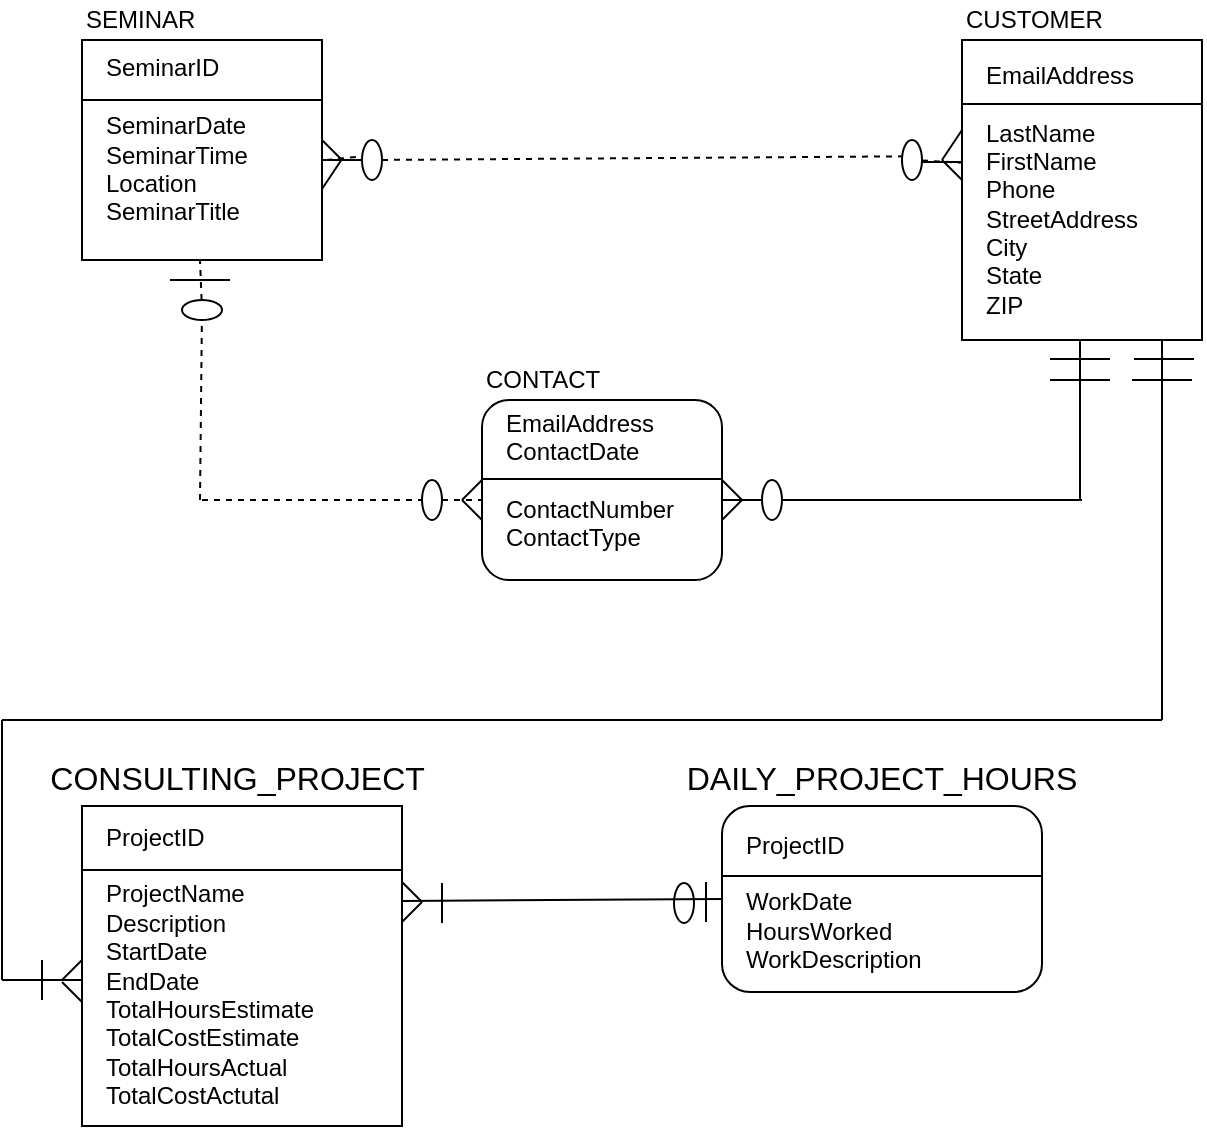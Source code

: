 <mxfile version="12.1.8" type="device" pages="1"><diagram id="TK3MzHxlvlNjMmUHWLKj" name="Page-1"><mxGraphModel dx="1025" dy="868" grid="1" gridSize="10" guides="1" tooltips="1" connect="1" arrows="1" fold="1" page="1" pageScale="1" pageWidth="850" pageHeight="1100" math="0" shadow="0"><root><mxCell id="0"/><mxCell id="1" parent="0"/><mxCell id="aLvGslZB75ykxeKDhU8L-11" value="" style="endArrow=none;html=1;" edge="1" parent="1"><mxGeometry width="50" height="50" relative="1" as="geometry"><mxPoint x="360" y="501" as="sourcePoint"/><mxPoint x="370" y="491" as="targetPoint"/></mxGeometry></mxCell><mxCell id="aLvGslZB75ykxeKDhU8L-12" value="" style="endArrow=none;html=1;" edge="1" parent="1"><mxGeometry width="50" height="50" relative="1" as="geometry"><mxPoint x="370" y="491" as="sourcePoint"/><mxPoint x="360" y="481" as="targetPoint"/></mxGeometry></mxCell><mxCell id="aLvGslZB75ykxeKDhU8L-15" value="" style="endArrow=none;html=1;" edge="1" parent="1"><mxGeometry width="50" height="50" relative="1" as="geometry"><mxPoint x="512" y="501" as="sourcePoint"/><mxPoint x="512" y="481" as="targetPoint"/></mxGeometry></mxCell><mxCell id="aLvGslZB75ykxeKDhU8L-16" value="" style="endArrow=none;html=1;" edge="1" parent="1"><mxGeometry width="50" height="50" relative="1" as="geometry"><mxPoint x="380" y="501.5" as="sourcePoint"/><mxPoint x="380" y="481.5" as="targetPoint"/></mxGeometry></mxCell><mxCell id="aLvGslZB75ykxeKDhU8L-18" value="" style="ellipse;whiteSpace=wrap;html=1;" vertex="1" parent="1"><mxGeometry x="496" y="481.5" width="10" height="20" as="geometry"/></mxCell><mxCell id="aLvGslZB75ykxeKDhU8L-19" value="" style="endArrow=none;html=1;entryX=0;entryY=0.5;entryDx=0;entryDy=0;" edge="1" parent="1" target="aLvGslZB75ykxeKDhU8L-6"><mxGeometry width="50" height="50" relative="1" as="geometry"><mxPoint x="360.0" y="490.5" as="sourcePoint"/><mxPoint x="460" y="491" as="targetPoint"/></mxGeometry></mxCell><mxCell id="aLvGslZB75ykxeKDhU8L-38" value="" style="group" vertex="1" connectable="0" parent="1"><mxGeometry x="400" y="220" width="120" height="110" as="geometry"/></mxCell><mxCell id="aLvGslZB75ykxeKDhU8L-25" value="" style="rounded=1;whiteSpace=wrap;html=1;" vertex="1" parent="aLvGslZB75ykxeKDhU8L-38"><mxGeometry y="20" width="120" height="90" as="geometry"/></mxCell><mxCell id="aLvGslZB75ykxeKDhU8L-27" value="CONTACT" style="text;html=1;strokeColor=none;fillColor=none;align=left;verticalAlign=middle;whiteSpace=wrap;rounded=0;" vertex="1" parent="aLvGslZB75ykxeKDhU8L-38"><mxGeometry width="120" height="20" as="geometry"/></mxCell><mxCell id="aLvGslZB75ykxeKDhU8L-32" value="EmailAddress&lt;br&gt;ContactDate&lt;br&gt;&lt;br&gt;ContactNumber&lt;br&gt;ContactType" style="text;html=1;strokeColor=none;fillColor=none;align=left;verticalAlign=middle;whiteSpace=wrap;rounded=0;" vertex="1" parent="aLvGslZB75ykxeKDhU8L-38"><mxGeometry x="10" y="20" width="100" height="80" as="geometry"/></mxCell><mxCell id="aLvGslZB75ykxeKDhU8L-37" value="" style="endArrow=none;html=1;" edge="1" parent="aLvGslZB75ykxeKDhU8L-38"><mxGeometry width="50" height="50" relative="1" as="geometry"><mxPoint y="59.5" as="sourcePoint"/><mxPoint x="120" y="59.5" as="targetPoint"/></mxGeometry></mxCell><mxCell id="aLvGslZB75ykxeKDhU8L-39" value="" style="group" vertex="1" connectable="0" parent="1"><mxGeometry x="640" y="40" width="120" height="170" as="geometry"/></mxCell><mxCell id="aLvGslZB75ykxeKDhU8L-24" value="" style="rounded=0;whiteSpace=wrap;html=1;" vertex="1" parent="aLvGslZB75ykxeKDhU8L-39"><mxGeometry y="20" width="120" height="150" as="geometry"/></mxCell><mxCell id="aLvGslZB75ykxeKDhU8L-28" value="CUSTOMER" style="text;html=1;strokeColor=none;fillColor=none;align=left;verticalAlign=middle;whiteSpace=wrap;rounded=0;" vertex="1" parent="aLvGslZB75ykxeKDhU8L-39"><mxGeometry width="120" height="20" as="geometry"/></mxCell><mxCell id="aLvGslZB75ykxeKDhU8L-31" value="EmailAddress&lt;br&gt;&lt;br&gt;LastName&lt;br&gt;FirstName&lt;br&gt;Phone&lt;br&gt;StreetAddress&lt;br&gt;City&lt;br&gt;State&lt;br&gt;ZIP" style="text;html=1;strokeColor=none;fillColor=none;align=left;verticalAlign=middle;whiteSpace=wrap;rounded=0;" vertex="1" parent="aLvGslZB75ykxeKDhU8L-39"><mxGeometry x="10" y="20" width="100" height="150" as="geometry"/></mxCell><mxCell id="aLvGslZB75ykxeKDhU8L-36" value="" style="endArrow=none;html=1;" edge="1" parent="aLvGslZB75ykxeKDhU8L-39"><mxGeometry width="50" height="50" relative="1" as="geometry"><mxPoint y="52" as="sourcePoint"/><mxPoint x="120" y="52" as="targetPoint"/></mxGeometry></mxCell><mxCell id="aLvGslZB75ykxeKDhU8L-41" value="" style="group" vertex="1" connectable="0" parent="1"><mxGeometry x="200" y="420" width="160" height="183" as="geometry"/></mxCell><mxCell id="aLvGslZB75ykxeKDhU8L-1" value="&lt;span lang=&quot;EN&quot; style=&quot;font-size: 12.0pt ; line-height: 115% ; font-family: &amp;#34;calibri&amp;#34; , sans-serif&quot;&gt;CONSULTING_PROJECT&amp;nbsp;&lt;/span&gt;" style="text;html=1;strokeColor=none;fillColor=none;align=center;verticalAlign=middle;whiteSpace=wrap;rounded=0;" vertex="1" parent="aLvGslZB75ykxeKDhU8L-41"><mxGeometry width="160" height="20" as="geometry"/></mxCell><mxCell id="aLvGslZB75ykxeKDhU8L-2" value="" style="rounded=0;whiteSpace=wrap;html=1;" vertex="1" parent="aLvGslZB75ykxeKDhU8L-41"><mxGeometry y="23" width="160" height="160" as="geometry"/></mxCell><mxCell id="aLvGslZB75ykxeKDhU8L-3" value="ProjectID&lt;br&gt;&lt;br&gt;ProjectName&lt;br&gt;Description&lt;br&gt;StartDate&lt;br&gt;EndDate&lt;br&gt;TotalHoursEstimate&lt;br&gt;TotalCostEstimate&lt;br&gt;TotalHoursActual&lt;br&gt;TotalCostActutal" style="text;html=1;strokeColor=none;fillColor=none;align=left;verticalAlign=middle;whiteSpace=wrap;rounded=0;" vertex="1" parent="aLvGslZB75ykxeKDhU8L-41"><mxGeometry x="10" y="28" width="140" height="150" as="geometry"/></mxCell><mxCell id="aLvGslZB75ykxeKDhU8L-5" value="" style="endArrow=none;html=1;" edge="1" parent="aLvGslZB75ykxeKDhU8L-41"><mxGeometry width="50" height="50" relative="1" as="geometry"><mxPoint y="55" as="sourcePoint"/><mxPoint x="160" y="55" as="targetPoint"/></mxGeometry></mxCell><mxCell id="aLvGslZB75ykxeKDhU8L-42" value="" style="group" vertex="1" connectable="0" parent="1"><mxGeometry x="520" y="420" width="160" height="116" as="geometry"/></mxCell><mxCell id="aLvGslZB75ykxeKDhU8L-6" value="" style="rounded=1;whiteSpace=wrap;html=1;" vertex="1" parent="aLvGslZB75ykxeKDhU8L-42"><mxGeometry y="23" width="160" height="93" as="geometry"/></mxCell><mxCell id="aLvGslZB75ykxeKDhU8L-7" value="&lt;span lang=&quot;EN&quot; style=&quot;font-size: 12.0pt ; line-height: 115% ; font-family: &amp;#34;calibri&amp;#34; , sans-serif&quot;&gt;DAILY_PROJECT_HOURS&lt;/span&gt;" style="text;html=1;strokeColor=none;fillColor=none;align=center;verticalAlign=middle;whiteSpace=wrap;rounded=0;" vertex="1" parent="aLvGslZB75ykxeKDhU8L-42"><mxGeometry width="160" height="20" as="geometry"/></mxCell><mxCell id="aLvGslZB75ykxeKDhU8L-8" value="ProjectID&lt;br&gt;&lt;br&gt;WorkDate&lt;br&gt;HoursWorked&lt;br&gt;WorkDescription" style="text;html=1;strokeColor=none;fillColor=none;align=left;verticalAlign=middle;whiteSpace=wrap;rounded=0;" vertex="1" parent="aLvGslZB75ykxeKDhU8L-42"><mxGeometry x="10" y="26" width="140" height="90" as="geometry"/></mxCell><mxCell id="aLvGslZB75ykxeKDhU8L-9" value="" style="endArrow=none;html=1;" edge="1" parent="aLvGslZB75ykxeKDhU8L-42"><mxGeometry width="50" height="50" relative="1" as="geometry"><mxPoint y="58" as="sourcePoint"/><mxPoint x="160" y="58" as="targetPoint"/></mxGeometry></mxCell><mxCell id="aLvGslZB75ykxeKDhU8L-43" value="" style="endArrow=none;dashed=1;html=1;" edge="1" parent="1" source="aLvGslZB75ykxeKDhU8L-52"><mxGeometry width="50" height="50" relative="1" as="geometry"><mxPoint x="260" y="290" as="sourcePoint"/><mxPoint x="400" y="290" as="targetPoint"/></mxGeometry></mxCell><mxCell id="aLvGslZB75ykxeKDhU8L-44" value="" style="endArrow=none;dashed=1;html=1;" edge="1" parent="1" source="aLvGslZB75ykxeKDhU8L-53"><mxGeometry width="50" height="50" relative="1" as="geometry"><mxPoint x="259" y="290" as="sourcePoint"/><mxPoint x="259" y="170" as="targetPoint"/></mxGeometry></mxCell><mxCell id="aLvGslZB75ykxeKDhU8L-45" value="" style="endArrow=none;dashed=1;html=1;entryX=-0.022;entryY=0.409;entryDx=0;entryDy=0;entryPerimeter=0;" edge="1" parent="1" source="aLvGslZB75ykxeKDhU8L-50"><mxGeometry width="50" height="50" relative="1" as="geometry"><mxPoint x="322" y="120" as="sourcePoint"/><mxPoint x="639.36" y="121.35" as="targetPoint"/></mxGeometry></mxCell><mxCell id="aLvGslZB75ykxeKDhU8L-46" value="" style="endArrow=none;html=1;" edge="1" parent="1" source="aLvGslZB75ykxeKDhU8L-51"><mxGeometry width="50" height="50" relative="1" as="geometry"><mxPoint x="520" y="290" as="sourcePoint"/><mxPoint x="700" y="290" as="targetPoint"/></mxGeometry></mxCell><mxCell id="aLvGslZB75ykxeKDhU8L-47" value="" style="endArrow=none;html=1;" edge="1" parent="1"><mxGeometry width="50" height="50" relative="1" as="geometry"><mxPoint x="699" y="290" as="sourcePoint"/><mxPoint x="699" y="210" as="targetPoint"/></mxGeometry></mxCell><mxCell id="aLvGslZB75ykxeKDhU8L-54" value="" style="endArrow=none;html=1;" edge="1" parent="1"><mxGeometry width="50" height="50" relative="1" as="geometry"><mxPoint x="244" y="180" as="sourcePoint"/><mxPoint x="274" y="180" as="targetPoint"/></mxGeometry></mxCell><mxCell id="aLvGslZB75ykxeKDhU8L-55" value="" style="endArrow=none;html=1;" edge="1" parent="1"><mxGeometry width="50" height="50" relative="1" as="geometry"><mxPoint x="684" y="219.5" as="sourcePoint"/><mxPoint x="714" y="219.5" as="targetPoint"/></mxGeometry></mxCell><mxCell id="aLvGslZB75ykxeKDhU8L-56" value="" style="endArrow=none;html=1;" edge="1" parent="1"><mxGeometry width="50" height="50" relative="1" as="geometry"><mxPoint x="684" y="230" as="sourcePoint"/><mxPoint x="714" y="230" as="targetPoint"/></mxGeometry></mxCell><mxCell id="aLvGslZB75ykxeKDhU8L-53" value="" style="ellipse;whiteSpace=wrap;html=1;" vertex="1" parent="1"><mxGeometry x="250" y="190" width="20" height="10" as="geometry"/></mxCell><mxCell id="aLvGslZB75ykxeKDhU8L-60" value="" style="endArrow=none;dashed=1;html=1;" edge="1" parent="1" target="aLvGslZB75ykxeKDhU8L-53"><mxGeometry width="50" height="50" relative="1" as="geometry"><mxPoint x="259.0" y="290" as="sourcePoint"/><mxPoint x="259.0" y="170" as="targetPoint"/></mxGeometry></mxCell><mxCell id="aLvGslZB75ykxeKDhU8L-62" value="" style="endArrow=none;html=1;" edge="1" parent="1"><mxGeometry width="50" height="50" relative="1" as="geometry"><mxPoint x="630" y="120" as="sourcePoint"/><mxPoint x="640" y="105" as="targetPoint"/></mxGeometry></mxCell><mxCell id="aLvGslZB75ykxeKDhU8L-63" value="" style="endArrow=none;html=1;" edge="1" parent="1"><mxGeometry width="50" height="50" relative="1" as="geometry"><mxPoint x="320" y="134.5" as="sourcePoint"/><mxPoint x="330" y="119.5" as="targetPoint"/></mxGeometry></mxCell><mxCell id="aLvGslZB75ykxeKDhU8L-65" value="" style="endArrow=none;html=1;" edge="1" parent="1"><mxGeometry width="50" height="50" relative="1" as="geometry"><mxPoint x="640" y="130" as="sourcePoint"/><mxPoint x="630" y="120" as="targetPoint"/></mxGeometry></mxCell><mxCell id="aLvGslZB75ykxeKDhU8L-66" value="" style="endArrow=none;html=1;" edge="1" parent="1"><mxGeometry width="50" height="50" relative="1" as="geometry"><mxPoint x="320" y="120" as="sourcePoint"/><mxPoint x="340" y="120" as="targetPoint"/></mxGeometry></mxCell><mxCell id="aLvGslZB75ykxeKDhU8L-67" value="" style="endArrow=none;html=1;" edge="1" parent="1"><mxGeometry width="50" height="50" relative="1" as="geometry"><mxPoint x="620" y="121" as="sourcePoint"/><mxPoint x="640" y="121" as="targetPoint"/></mxGeometry></mxCell><mxCell id="aLvGslZB75ykxeKDhU8L-50" value="" style="ellipse;whiteSpace=wrap;html=1;" vertex="1" parent="1"><mxGeometry x="610" y="110" width="10" height="20" as="geometry"/></mxCell><mxCell id="aLvGslZB75ykxeKDhU8L-68" value="" style="endArrow=none;dashed=1;html=1;entryX=-0.022;entryY=0.409;entryDx=0;entryDy=0;entryPerimeter=0;" edge="1" parent="1" source="aLvGslZB75ykxeKDhU8L-49" target="aLvGslZB75ykxeKDhU8L-50"><mxGeometry width="50" height="50" relative="1" as="geometry"><mxPoint x="322" y="120" as="sourcePoint"/><mxPoint x="639.36" y="121.35" as="targetPoint"/></mxGeometry></mxCell><mxCell id="aLvGslZB75ykxeKDhU8L-49" value="" style="ellipse;whiteSpace=wrap;html=1;" vertex="1" parent="1"><mxGeometry x="340" y="110" width="10" height="20" as="geometry"/></mxCell><mxCell id="aLvGslZB75ykxeKDhU8L-69" value="" style="endArrow=none;dashed=1;html=1;entryX=-0.022;entryY=0.409;entryDx=0;entryDy=0;entryPerimeter=0;" edge="1" parent="1" target="aLvGslZB75ykxeKDhU8L-49"><mxGeometry width="50" height="50" relative="1" as="geometry"><mxPoint x="322" y="120" as="sourcePoint"/><mxPoint x="609.78" y="118.18" as="targetPoint"/></mxGeometry></mxCell><mxCell id="aLvGslZB75ykxeKDhU8L-70" value="" style="endArrow=none;html=1;" edge="1" parent="1"><mxGeometry width="50" height="50" relative="1" as="geometry"><mxPoint x="520" y="300" as="sourcePoint"/><mxPoint x="530" y="290" as="targetPoint"/></mxGeometry></mxCell><mxCell id="aLvGslZB75ykxeKDhU8L-71" value="" style="endArrow=none;html=1;" edge="1" parent="1"><mxGeometry width="50" height="50" relative="1" as="geometry"><mxPoint x="390" y="290" as="sourcePoint"/><mxPoint x="400" y="280" as="targetPoint"/></mxGeometry></mxCell><mxCell id="aLvGslZB75ykxeKDhU8L-72" value="" style="endArrow=none;html=1;" edge="1" parent="1"><mxGeometry width="50" height="50" relative="1" as="geometry"><mxPoint x="530" y="290" as="sourcePoint"/><mxPoint x="520" y="280" as="targetPoint"/></mxGeometry></mxCell><mxCell id="aLvGslZB75ykxeKDhU8L-73" value="" style="endArrow=none;html=1;" edge="1" parent="1"><mxGeometry width="50" height="50" relative="1" as="geometry"><mxPoint x="400" y="300" as="sourcePoint"/><mxPoint x="390" y="290" as="targetPoint"/></mxGeometry></mxCell><mxCell id="aLvGslZB75ykxeKDhU8L-52" value="" style="ellipse;whiteSpace=wrap;html=1;" vertex="1" parent="1"><mxGeometry x="370" y="280" width="10" height="20" as="geometry"/></mxCell><mxCell id="aLvGslZB75ykxeKDhU8L-74" value="" style="endArrow=none;dashed=1;html=1;" edge="1" parent="1" target="aLvGslZB75ykxeKDhU8L-52"><mxGeometry width="50" height="50" relative="1" as="geometry"><mxPoint x="260" y="290" as="sourcePoint"/><mxPoint x="400" y="290" as="targetPoint"/></mxGeometry></mxCell><mxCell id="aLvGslZB75ykxeKDhU8L-51" value="" style="ellipse;whiteSpace=wrap;html=1;" vertex="1" parent="1"><mxGeometry x="540" y="280" width="10" height="20" as="geometry"/></mxCell><mxCell id="aLvGslZB75ykxeKDhU8L-75" value="" style="endArrow=none;html=1;" edge="1" parent="1" target="aLvGslZB75ykxeKDhU8L-51"><mxGeometry width="50" height="50" relative="1" as="geometry"><mxPoint x="520" y="290" as="sourcePoint"/><mxPoint x="710" y="290" as="targetPoint"/></mxGeometry></mxCell><mxCell id="aLvGslZB75ykxeKDhU8L-40" value="" style="group" vertex="1" connectable="0" parent="1"><mxGeometry x="200" y="40" width="120" height="130" as="geometry"/></mxCell><mxCell id="aLvGslZB75ykxeKDhU8L-23" value="" style="rounded=0;whiteSpace=wrap;html=1;" vertex="1" parent="aLvGslZB75ykxeKDhU8L-40"><mxGeometry y="20" width="120" height="110" as="geometry"/></mxCell><mxCell id="aLvGslZB75ykxeKDhU8L-26" value="SEMINAR" style="text;html=1;strokeColor=none;fillColor=none;align=left;verticalAlign=middle;whiteSpace=wrap;rounded=0;" vertex="1" parent="aLvGslZB75ykxeKDhU8L-40"><mxGeometry width="120" height="20" as="geometry"/></mxCell><mxCell id="aLvGslZB75ykxeKDhU8L-30" value="SeminarID&lt;br&gt;&lt;br&gt;SeminarDate&lt;br&gt;SeminarTime&lt;br&gt;Location&lt;br&gt;SeminarTitle" style="text;html=1;strokeColor=none;fillColor=none;align=left;verticalAlign=middle;whiteSpace=wrap;rounded=0;" vertex="1" parent="aLvGslZB75ykxeKDhU8L-40"><mxGeometry x="10" y="20" width="100" height="100" as="geometry"/></mxCell><mxCell id="aLvGslZB75ykxeKDhU8L-35" value="" style="endArrow=none;html=1;" edge="1" parent="aLvGslZB75ykxeKDhU8L-40"><mxGeometry width="50" height="50" relative="1" as="geometry"><mxPoint y="50" as="sourcePoint"/><mxPoint x="120" y="50" as="targetPoint"/></mxGeometry></mxCell><mxCell id="aLvGslZB75ykxeKDhU8L-64" value="" style="endArrow=none;html=1;" edge="1" parent="aLvGslZB75ykxeKDhU8L-40"><mxGeometry width="50" height="50" relative="1" as="geometry"><mxPoint x="130" y="80" as="sourcePoint"/><mxPoint x="120" y="70" as="targetPoint"/></mxGeometry></mxCell><mxCell id="aLvGslZB75ykxeKDhU8L-83" value="" style="endArrow=none;html=1;" edge="1" parent="1"><mxGeometry width="50" height="50" relative="1" as="geometry"><mxPoint x="726" y="219.5" as="sourcePoint"/><mxPoint x="756" y="219.5" as="targetPoint"/></mxGeometry></mxCell><mxCell id="aLvGslZB75ykxeKDhU8L-85" value="" style="endArrow=none;html=1;" edge="1" parent="1"><mxGeometry width="50" height="50" relative="1" as="geometry"><mxPoint x="725" y="230" as="sourcePoint"/><mxPoint x="755" y="230" as="targetPoint"/></mxGeometry></mxCell><mxCell id="aLvGslZB75ykxeKDhU8L-86" value="" style="endArrow=none;html=1;" edge="1" parent="1"><mxGeometry width="50" height="50" relative="1" as="geometry"><mxPoint x="190" y="530" as="sourcePoint"/><mxPoint x="200" y="520" as="targetPoint"/></mxGeometry></mxCell><mxCell id="aLvGslZB75ykxeKDhU8L-87" value="" style="endArrow=none;html=1;" edge="1" parent="1"><mxGeometry width="50" height="50" relative="1" as="geometry"><mxPoint x="200" y="541" as="sourcePoint"/><mxPoint x="190" y="531" as="targetPoint"/></mxGeometry></mxCell><mxCell id="aLvGslZB75ykxeKDhU8L-88" value="" style="endArrow=none;html=1;" edge="1" parent="1"><mxGeometry width="50" height="50" relative="1" as="geometry"><mxPoint x="180" y="540" as="sourcePoint"/><mxPoint x="180" y="520" as="targetPoint"/></mxGeometry></mxCell><mxCell id="aLvGslZB75ykxeKDhU8L-90" value="" style="endArrow=none;html=1;" edge="1" parent="1"><mxGeometry width="50" height="50" relative="1" as="geometry"><mxPoint x="160" y="400" as="sourcePoint"/><mxPoint x="740" y="400" as="targetPoint"/></mxGeometry></mxCell><mxCell id="aLvGslZB75ykxeKDhU8L-91" value="" style="endArrow=none;html=1;" edge="1" parent="1"><mxGeometry width="50" height="50" relative="1" as="geometry"><mxPoint x="740" y="400" as="sourcePoint"/><mxPoint x="740" y="210" as="targetPoint"/></mxGeometry></mxCell><mxCell id="aLvGslZB75ykxeKDhU8L-92" value="" style="endArrow=none;html=1;" edge="1" parent="1"><mxGeometry width="50" height="50" relative="1" as="geometry"><mxPoint x="160" y="530" as="sourcePoint"/><mxPoint x="200" y="530" as="targetPoint"/></mxGeometry></mxCell><mxCell id="aLvGslZB75ykxeKDhU8L-93" value="" style="endArrow=none;html=1;" edge="1" parent="1"><mxGeometry width="50" height="50" relative="1" as="geometry"><mxPoint x="160" y="530" as="sourcePoint"/><mxPoint x="160" y="400" as="targetPoint"/></mxGeometry></mxCell></root></mxGraphModel></diagram></mxfile>